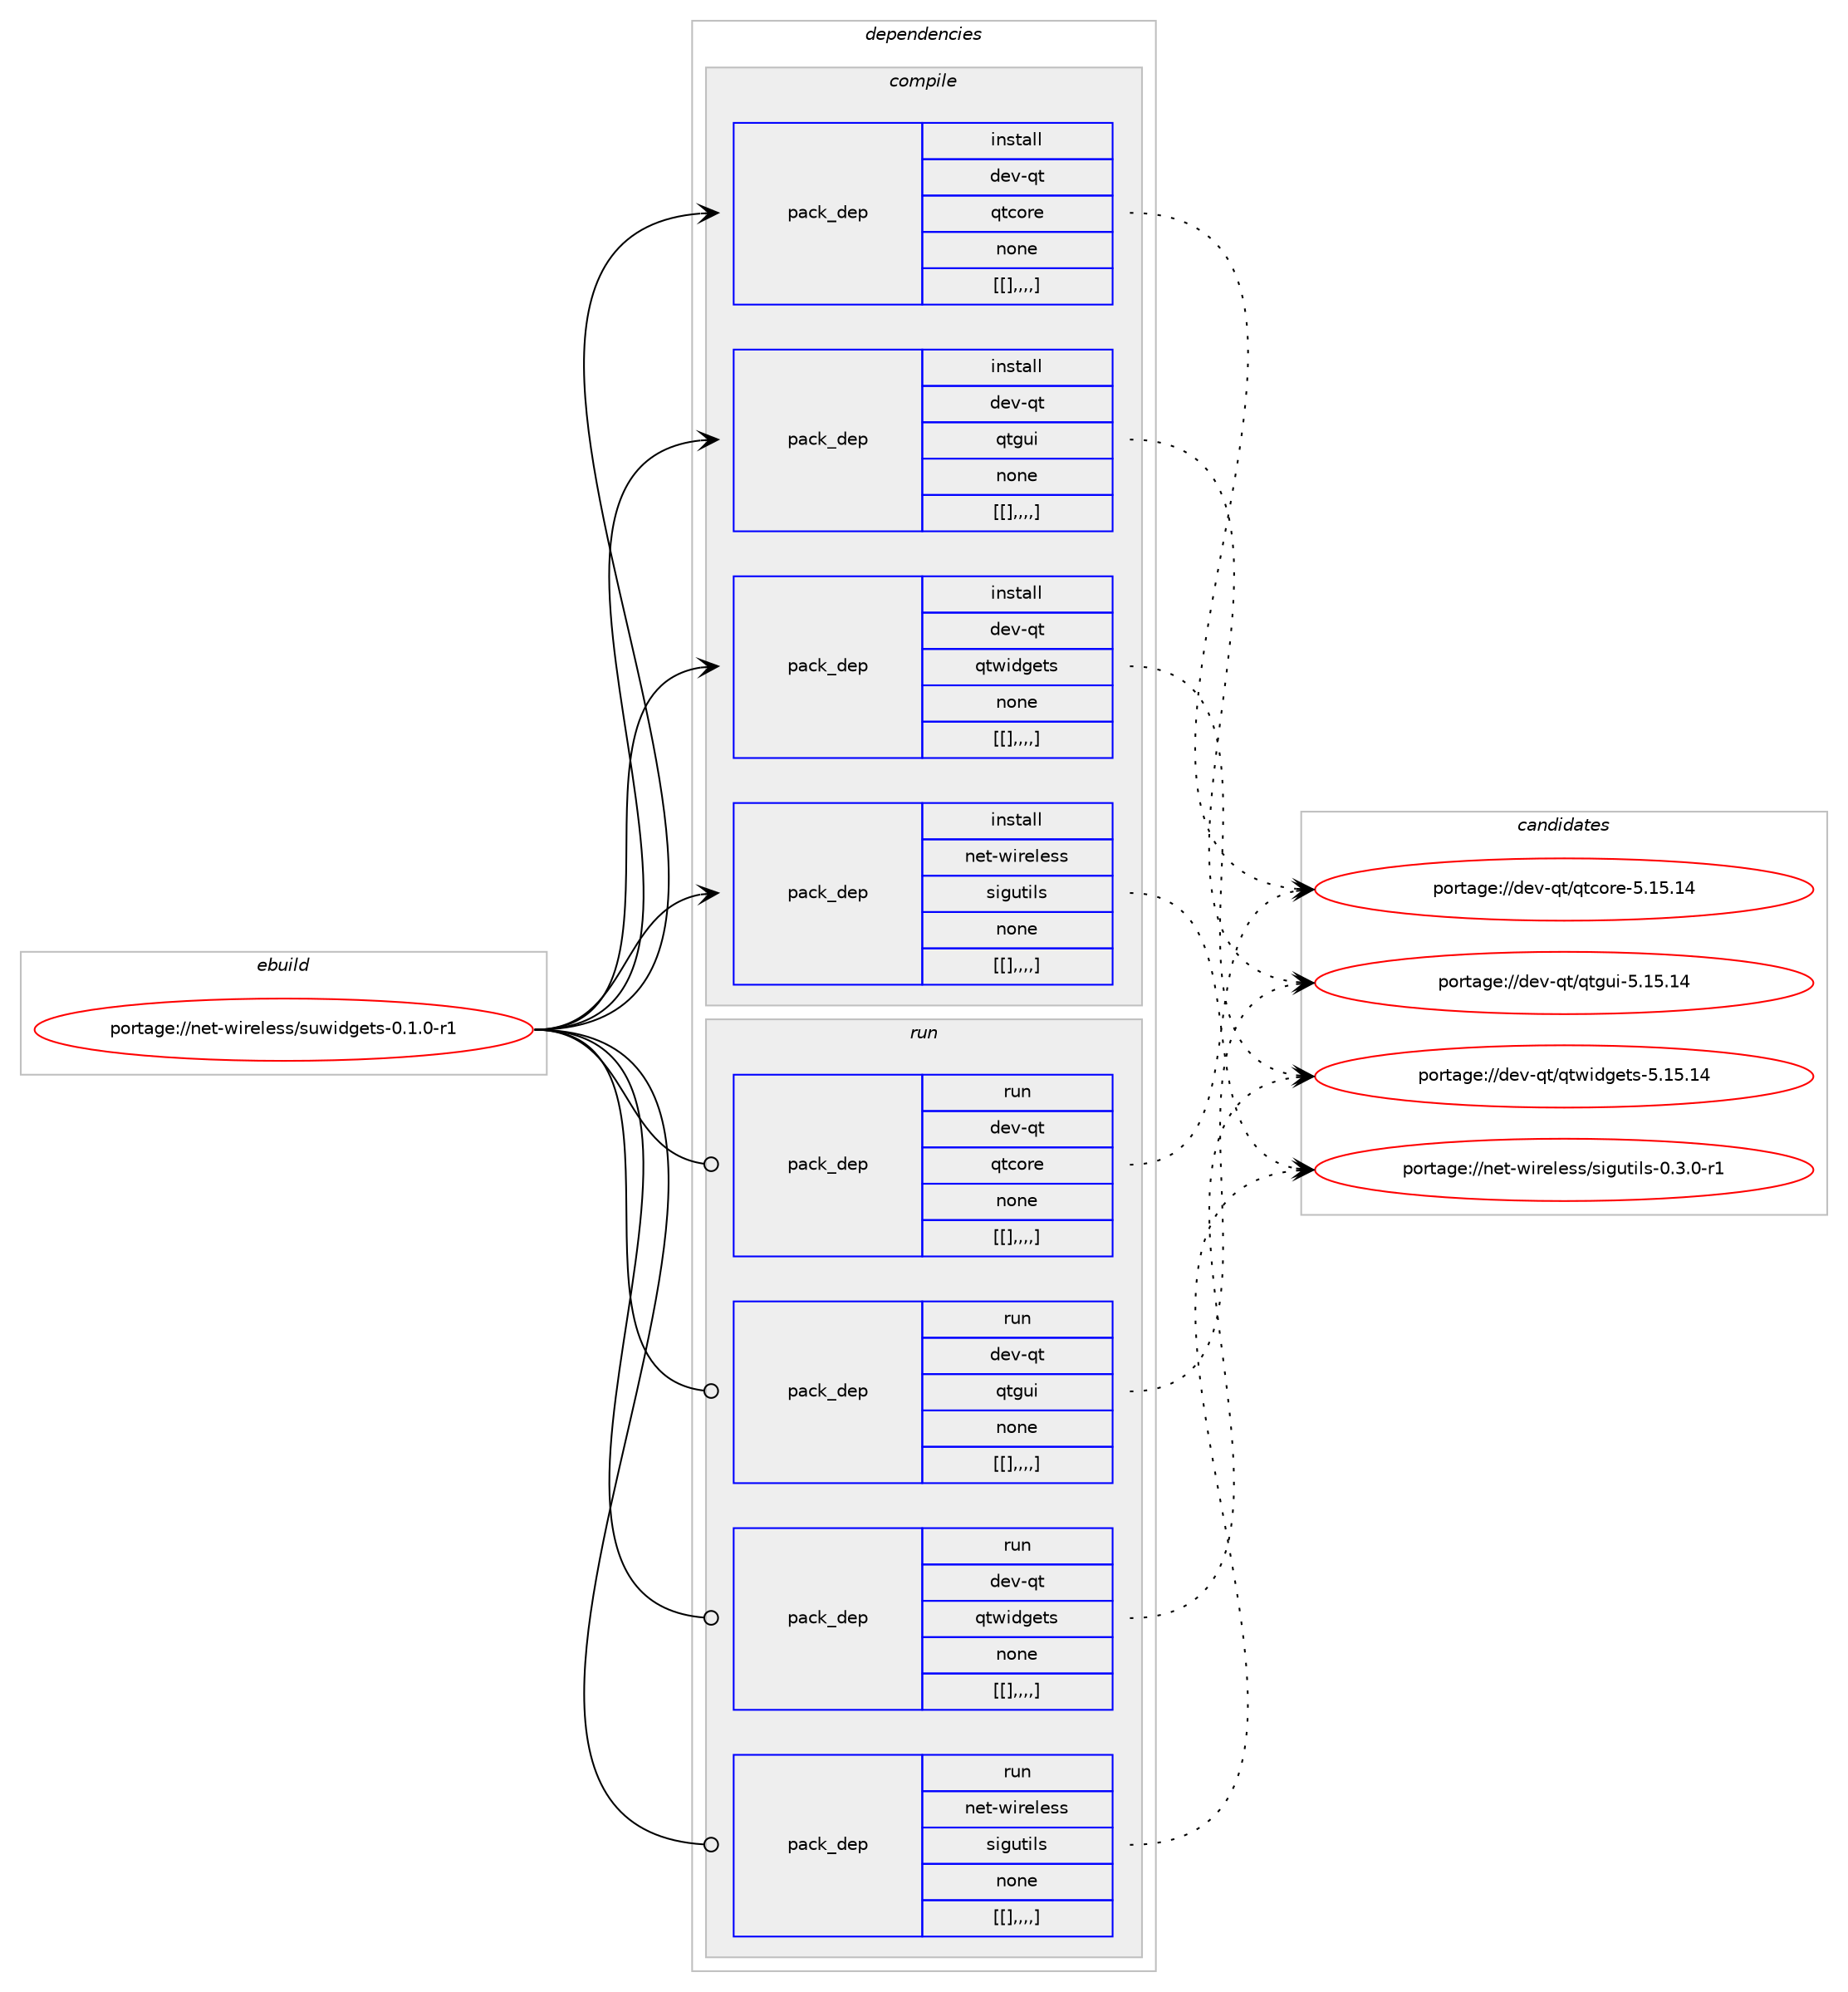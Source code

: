 digraph prolog {

# *************
# Graph options
# *************

newrank=true;
concentrate=true;
compound=true;
graph [rankdir=LR,fontname=Helvetica,fontsize=10,ranksep=1.5];#, ranksep=2.5, nodesep=0.2];
edge  [arrowhead=vee];
node  [fontname=Helvetica,fontsize=10];

# **********
# The ebuild
# **********

subgraph cluster_leftcol {
color=gray;
label=<<i>ebuild</i>>;
id [label="portage://net-wireless/suwidgets-0.1.0-r1", color=red, width=4, href="../net-wireless/suwidgets-0.1.0-r1.svg"];
}

# ****************
# The dependencies
# ****************

subgraph cluster_midcol {
color=gray;
label=<<i>dependencies</i>>;
subgraph cluster_compile {
fillcolor="#eeeeee";
style=filled;
label=<<i>compile</i>>;
subgraph pack296229 {
dependency406386 [label=<<TABLE BORDER="0" CELLBORDER="1" CELLSPACING="0" CELLPADDING="4" WIDTH="220"><TR><TD ROWSPAN="6" CELLPADDING="30">pack_dep</TD></TR><TR><TD WIDTH="110">install</TD></TR><TR><TD>dev-qt</TD></TR><TR><TD>qtcore</TD></TR><TR><TD>none</TD></TR><TR><TD>[[],,,,]</TD></TR></TABLE>>, shape=none, color=blue];
}
id:e -> dependency406386:w [weight=20,style="solid",arrowhead="vee"];
subgraph pack296230 {
dependency406387 [label=<<TABLE BORDER="0" CELLBORDER="1" CELLSPACING="0" CELLPADDING="4" WIDTH="220"><TR><TD ROWSPAN="6" CELLPADDING="30">pack_dep</TD></TR><TR><TD WIDTH="110">install</TD></TR><TR><TD>dev-qt</TD></TR><TR><TD>qtgui</TD></TR><TR><TD>none</TD></TR><TR><TD>[[],,,,]</TD></TR></TABLE>>, shape=none, color=blue];
}
id:e -> dependency406387:w [weight=20,style="solid",arrowhead="vee"];
subgraph pack296231 {
dependency406388 [label=<<TABLE BORDER="0" CELLBORDER="1" CELLSPACING="0" CELLPADDING="4" WIDTH="220"><TR><TD ROWSPAN="6" CELLPADDING="30">pack_dep</TD></TR><TR><TD WIDTH="110">install</TD></TR><TR><TD>dev-qt</TD></TR><TR><TD>qtwidgets</TD></TR><TR><TD>none</TD></TR><TR><TD>[[],,,,]</TD></TR></TABLE>>, shape=none, color=blue];
}
id:e -> dependency406388:w [weight=20,style="solid",arrowhead="vee"];
subgraph pack296232 {
dependency406389 [label=<<TABLE BORDER="0" CELLBORDER="1" CELLSPACING="0" CELLPADDING="4" WIDTH="220"><TR><TD ROWSPAN="6" CELLPADDING="30">pack_dep</TD></TR><TR><TD WIDTH="110">install</TD></TR><TR><TD>net-wireless</TD></TR><TR><TD>sigutils</TD></TR><TR><TD>none</TD></TR><TR><TD>[[],,,,]</TD></TR></TABLE>>, shape=none, color=blue];
}
id:e -> dependency406389:w [weight=20,style="solid",arrowhead="vee"];
}
subgraph cluster_compileandrun {
fillcolor="#eeeeee";
style=filled;
label=<<i>compile and run</i>>;
}
subgraph cluster_run {
fillcolor="#eeeeee";
style=filled;
label=<<i>run</i>>;
subgraph pack296233 {
dependency406390 [label=<<TABLE BORDER="0" CELLBORDER="1" CELLSPACING="0" CELLPADDING="4" WIDTH="220"><TR><TD ROWSPAN="6" CELLPADDING="30">pack_dep</TD></TR><TR><TD WIDTH="110">run</TD></TR><TR><TD>dev-qt</TD></TR><TR><TD>qtcore</TD></TR><TR><TD>none</TD></TR><TR><TD>[[],,,,]</TD></TR></TABLE>>, shape=none, color=blue];
}
id:e -> dependency406390:w [weight=20,style="solid",arrowhead="odot"];
subgraph pack296234 {
dependency406391 [label=<<TABLE BORDER="0" CELLBORDER="1" CELLSPACING="0" CELLPADDING="4" WIDTH="220"><TR><TD ROWSPAN="6" CELLPADDING="30">pack_dep</TD></TR><TR><TD WIDTH="110">run</TD></TR><TR><TD>dev-qt</TD></TR><TR><TD>qtgui</TD></TR><TR><TD>none</TD></TR><TR><TD>[[],,,,]</TD></TR></TABLE>>, shape=none, color=blue];
}
id:e -> dependency406391:w [weight=20,style="solid",arrowhead="odot"];
subgraph pack296235 {
dependency406392 [label=<<TABLE BORDER="0" CELLBORDER="1" CELLSPACING="0" CELLPADDING="4" WIDTH="220"><TR><TD ROWSPAN="6" CELLPADDING="30">pack_dep</TD></TR><TR><TD WIDTH="110">run</TD></TR><TR><TD>dev-qt</TD></TR><TR><TD>qtwidgets</TD></TR><TR><TD>none</TD></TR><TR><TD>[[],,,,]</TD></TR></TABLE>>, shape=none, color=blue];
}
id:e -> dependency406392:w [weight=20,style="solid",arrowhead="odot"];
subgraph pack296236 {
dependency406393 [label=<<TABLE BORDER="0" CELLBORDER="1" CELLSPACING="0" CELLPADDING="4" WIDTH="220"><TR><TD ROWSPAN="6" CELLPADDING="30">pack_dep</TD></TR><TR><TD WIDTH="110">run</TD></TR><TR><TD>net-wireless</TD></TR><TR><TD>sigutils</TD></TR><TR><TD>none</TD></TR><TR><TD>[[],,,,]</TD></TR></TABLE>>, shape=none, color=blue];
}
id:e -> dependency406393:w [weight=20,style="solid",arrowhead="odot"];
}
}

# **************
# The candidates
# **************

subgraph cluster_choices {
rank=same;
color=gray;
label=<<i>candidates</i>>;

subgraph choice296229 {
color=black;
nodesep=1;
choice1001011184511311647113116991111141014553464953464952 [label="portage://dev-qt/qtcore-5.15.14", color=red, width=4,href="../dev-qt/qtcore-5.15.14.svg"];
dependency406386:e -> choice1001011184511311647113116991111141014553464953464952:w [style=dotted,weight="100"];
}
subgraph choice296230 {
color=black;
nodesep=1;
choice10010111845113116471131161031171054553464953464952 [label="portage://dev-qt/qtgui-5.15.14", color=red, width=4,href="../dev-qt/qtgui-5.15.14.svg"];
dependency406387:e -> choice10010111845113116471131161031171054553464953464952:w [style=dotted,weight="100"];
}
subgraph choice296231 {
color=black;
nodesep=1;
choice10010111845113116471131161191051001031011161154553464953464952 [label="portage://dev-qt/qtwidgets-5.15.14", color=red, width=4,href="../dev-qt/qtwidgets-5.15.14.svg"];
dependency406388:e -> choice10010111845113116471131161191051001031011161154553464953464952:w [style=dotted,weight="100"];
}
subgraph choice296232 {
color=black;
nodesep=1;
choice11010111645119105114101108101115115471151051031171161051081154548465146484511449 [label="portage://net-wireless/sigutils-0.3.0-r1", color=red, width=4,href="../net-wireless/sigutils-0.3.0-r1.svg"];
dependency406389:e -> choice11010111645119105114101108101115115471151051031171161051081154548465146484511449:w [style=dotted,weight="100"];
}
subgraph choice296233 {
color=black;
nodesep=1;
choice1001011184511311647113116991111141014553464953464952 [label="portage://dev-qt/qtcore-5.15.14", color=red, width=4,href="../dev-qt/qtcore-5.15.14.svg"];
dependency406390:e -> choice1001011184511311647113116991111141014553464953464952:w [style=dotted,weight="100"];
}
subgraph choice296234 {
color=black;
nodesep=1;
choice10010111845113116471131161031171054553464953464952 [label="portage://dev-qt/qtgui-5.15.14", color=red, width=4,href="../dev-qt/qtgui-5.15.14.svg"];
dependency406391:e -> choice10010111845113116471131161031171054553464953464952:w [style=dotted,weight="100"];
}
subgraph choice296235 {
color=black;
nodesep=1;
choice10010111845113116471131161191051001031011161154553464953464952 [label="portage://dev-qt/qtwidgets-5.15.14", color=red, width=4,href="../dev-qt/qtwidgets-5.15.14.svg"];
dependency406392:e -> choice10010111845113116471131161191051001031011161154553464953464952:w [style=dotted,weight="100"];
}
subgraph choice296236 {
color=black;
nodesep=1;
choice11010111645119105114101108101115115471151051031171161051081154548465146484511449 [label="portage://net-wireless/sigutils-0.3.0-r1", color=red, width=4,href="../net-wireless/sigutils-0.3.0-r1.svg"];
dependency406393:e -> choice11010111645119105114101108101115115471151051031171161051081154548465146484511449:w [style=dotted,weight="100"];
}
}

}
